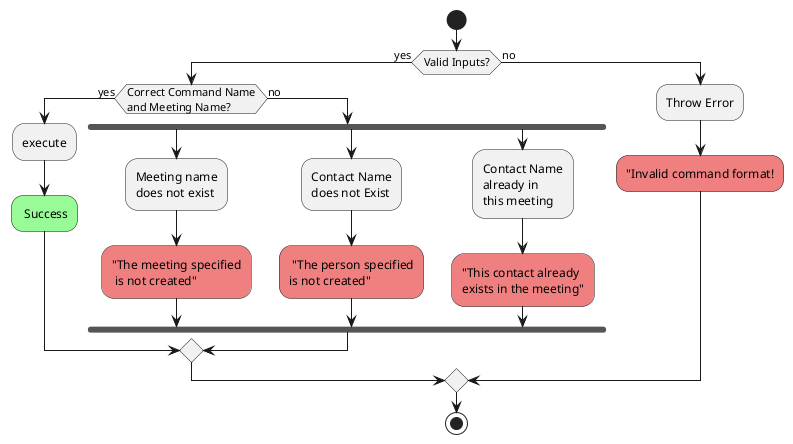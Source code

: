 @startuml

start

if (Valid Inputs?) then (yes)
if (Correct Command Name
and Meeting Name?) then (yes)
      :execute;
      #PaleGreen: Success;
else (no)
  fork
    :Meeting name
    does not exist;
    #lightcoral:"The meeting specified
     is not created";
  fork again
    :Contact Name
    does not Exist;
    #lightcoral: "The person specified
    is not created";
  fork again
    :Contact Name
    already in
    this meeting;
    #lightcoral:"This contact already
    exists in the meeting";
  end fork
endif
else (no)
    :Throw Error;
    #lightcoral:"Invalid command format!;
endif
stop
@enduml
